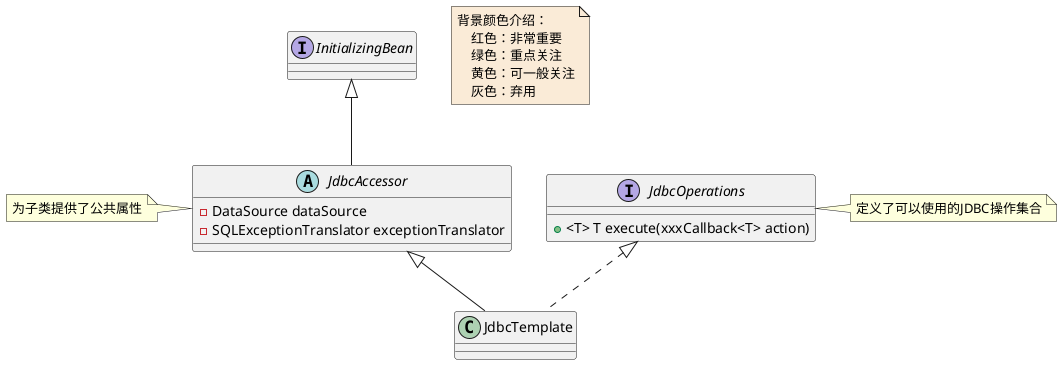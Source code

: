@startuml

note  as N1 #FAEBD7
    背景颜色介绍：
        红色：非常重要
        绿色：重点关注
        黄色：可一般关注
        灰色：弃用
end note

class JdbcTemplate
abstract class JdbcAccessor
JdbcAccessor : -DataSource dataSource
JdbcAccessor : -SQLExceptionTranslator exceptionTranslator
note left : 为子类提供了公共属性
interface JdbcOperations
JdbcOperations : +<T> T execute(xxxCallback<T> action)
note right : 定义了可以使用的JDBC操作集合
interface InitializingBean

JdbcAccessor <|-- JdbcTemplate

JdbcOperations <|.. JdbcTemplate

InitializingBean <|-- JdbcAccessor

@enduml
